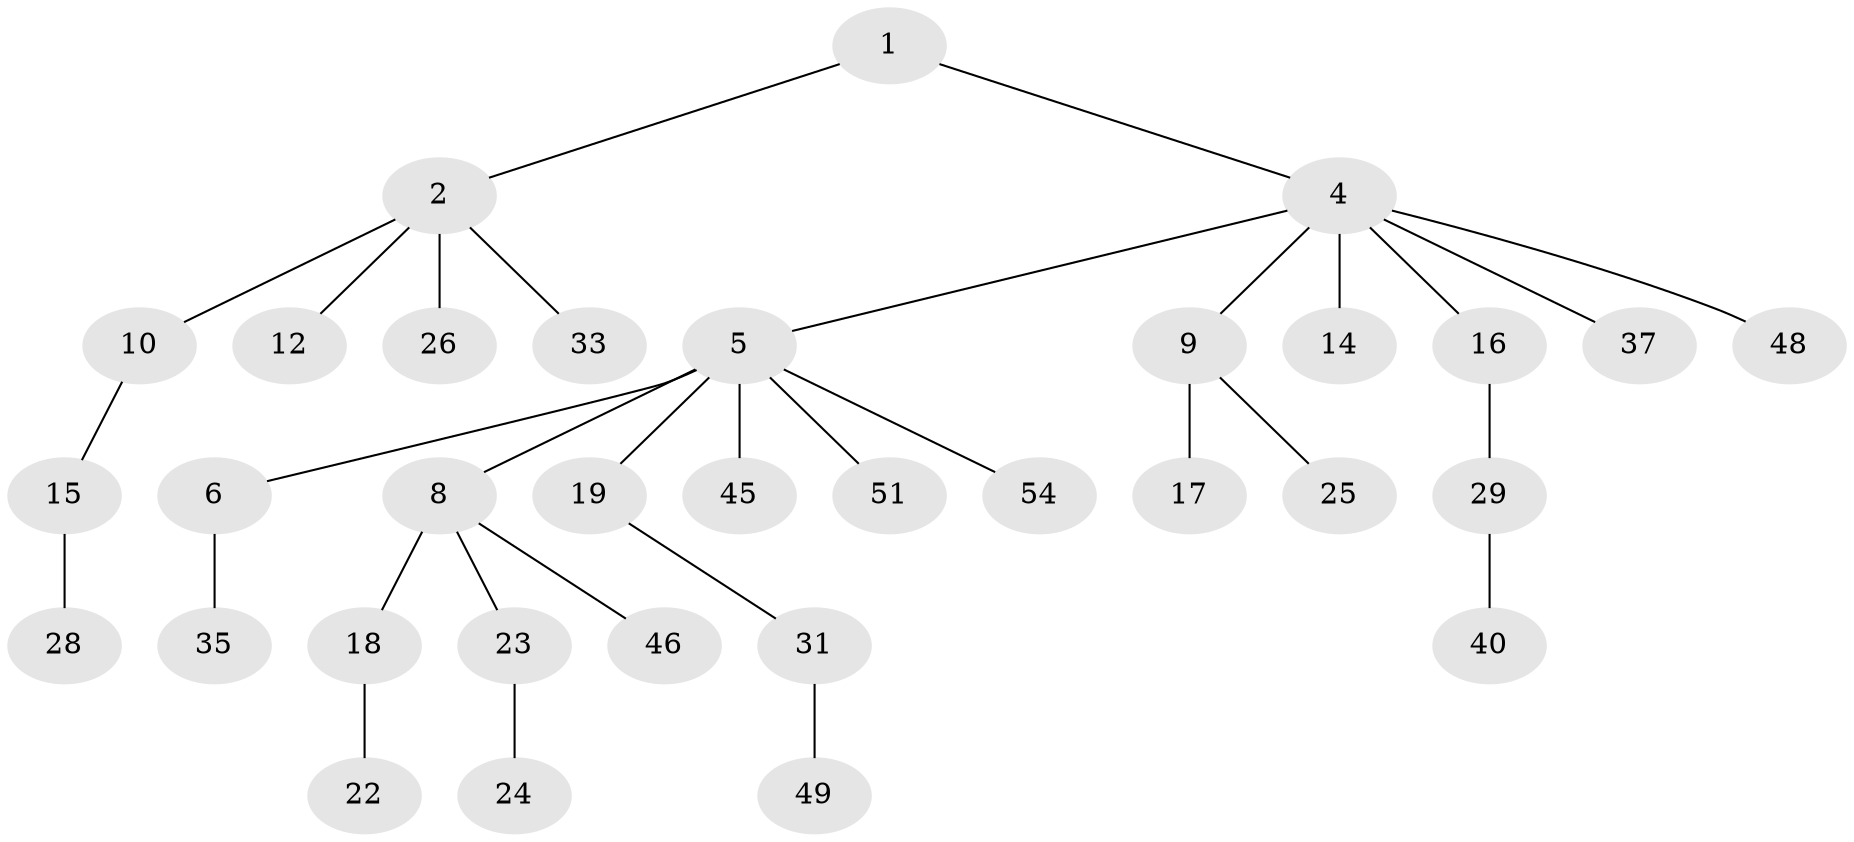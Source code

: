 // original degree distribution, {3: 0.16666666666666666, 4: 0.018518518518518517, 8: 0.018518518518518517, 7: 0.018518518518518517, 2: 0.25925925925925924, 5: 0.018518518518518517, 1: 0.5}
// Generated by graph-tools (version 1.1) at 2025/42/03/06/25 10:42:02]
// undirected, 33 vertices, 32 edges
graph export_dot {
graph [start="1"]
  node [color=gray90,style=filled];
  1 [super="+11"];
  2 [super="+3"];
  4 [super="+53"];
  5 [super="+7"];
  6 [super="+21"];
  8 [super="+20"];
  9 [super="+13"];
  10 [super="+47"];
  12;
  14;
  15;
  16 [super="+52"];
  17;
  18 [super="+32"];
  19 [super="+27"];
  22 [super="+36"];
  23;
  24 [super="+34"];
  25;
  26 [super="+30"];
  28 [super="+41"];
  29 [super="+38"];
  31 [super="+44"];
  33;
  35 [super="+42"];
  37 [super="+39"];
  40 [super="+43"];
  45;
  46;
  48;
  49 [super="+50"];
  51;
  54;
  1 -- 2;
  1 -- 4;
  2 -- 33;
  2 -- 26;
  2 -- 10;
  2 -- 12;
  4 -- 5;
  4 -- 9;
  4 -- 14;
  4 -- 16;
  4 -- 37;
  4 -- 48;
  5 -- 6;
  5 -- 19;
  5 -- 45;
  5 -- 51;
  5 -- 54;
  5 -- 8;
  6 -- 35;
  8 -- 18;
  8 -- 23;
  8 -- 46;
  9 -- 25;
  9 -- 17;
  10 -- 15;
  15 -- 28;
  16 -- 29;
  18 -- 22;
  19 -- 31;
  23 -- 24;
  29 -- 40;
  31 -- 49;
}
